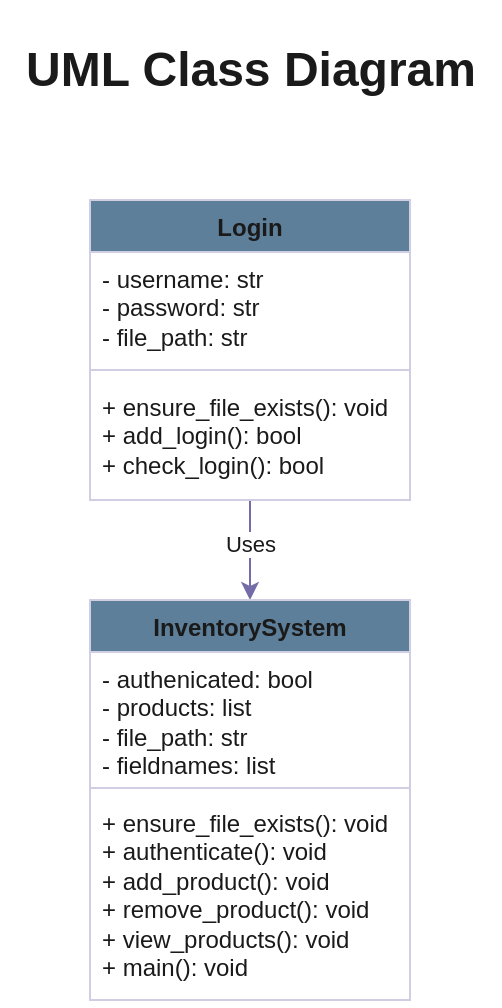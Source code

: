 <mxfile version="26.0.16">
  <diagram id="C5RBs43oDa-KdzZeNtuy" name="Page-1">
    <mxGraphModel grid="1" page="1" gridSize="10" guides="1" tooltips="1" connect="1" arrows="1" fold="1" pageScale="1" pageWidth="827" pageHeight="1169" math="0" shadow="0">
      <root>
        <mxCell id="WIyWlLk6GJQsqaUBKTNV-0" />
        <mxCell id="WIyWlLk6GJQsqaUBKTNV-1" parent="WIyWlLk6GJQsqaUBKTNV-0" />
        <mxCell id="U1ccX35nyrlP7otJop7h-27" style="edgeStyle=orthogonalEdgeStyle;rounded=0;orthogonalLoop=1;jettySize=auto;html=1;entryX=0.5;entryY=0;entryDx=0;entryDy=0;labelBackgroundColor=none;strokeColor=#736CA8;fontColor=default;" edge="1" parent="WIyWlLk6GJQsqaUBKTNV-1" source="U1ccX35nyrlP7otJop7h-12" target="U1ccX35nyrlP7otJop7h-18">
          <mxGeometry relative="1" as="geometry" />
        </mxCell>
        <mxCell id="U1ccX35nyrlP7otJop7h-30" value="Uses" style="edgeLabel;html=1;align=center;verticalAlign=middle;resizable=0;points=[];strokeColor=#D0CEE2;fontColor=#1A1A1A;fillColor=#5D7F99;" connectable="0" vertex="1" parent="U1ccX35nyrlP7otJop7h-27">
          <mxGeometry x="-0.12" relative="1" as="geometry">
            <mxPoint as="offset" />
          </mxGeometry>
        </mxCell>
        <mxCell id="U1ccX35nyrlP7otJop7h-12" value="Login" style="swimlane;fontStyle=1;align=center;verticalAlign=top;childLayout=stackLayout;horizontal=1;startSize=26;horizontalStack=0;resizeParent=1;resizeParentMax=0;resizeLast=0;collapsible=1;marginBottom=0;whiteSpace=wrap;html=1;labelBackgroundColor=none;fillColor=#5D7F99;strokeColor=#D0CEE2;fontColor=#1A1A1A;" vertex="1" parent="WIyWlLk6GJQsqaUBKTNV-1">
          <mxGeometry x="310" y="130" width="160" height="150" as="geometry" />
        </mxCell>
        <mxCell id="U1ccX35nyrlP7otJop7h-13" value="- username: str&lt;div&gt;- password: str&lt;/div&gt;&lt;div&gt;- file_path: str&lt;/div&gt;" style="text;strokeColor=none;fillColor=none;align=left;verticalAlign=top;spacingLeft=4;spacingRight=4;overflow=hidden;rotatable=0;points=[[0,0.5],[1,0.5]];portConstraint=eastwest;whiteSpace=wrap;html=1;labelBackgroundColor=none;fontColor=#1A1A1A;" vertex="1" parent="U1ccX35nyrlP7otJop7h-12">
          <mxGeometry y="26" width="160" height="54" as="geometry" />
        </mxCell>
        <mxCell id="U1ccX35nyrlP7otJop7h-14" value="" style="line;strokeWidth=1;fillColor=none;align=left;verticalAlign=middle;spacingTop=-1;spacingLeft=3;spacingRight=3;rotatable=0;labelPosition=right;points=[];portConstraint=eastwest;strokeColor=#D0CEE2;labelBackgroundColor=none;fontColor=#1A1A1A;" vertex="1" parent="U1ccX35nyrlP7otJop7h-12">
          <mxGeometry y="80" width="160" height="10" as="geometry" />
        </mxCell>
        <mxCell id="U1ccX35nyrlP7otJop7h-15" value="+ ensure_file_exists(): void&lt;div&gt;+ add_login(): bool&lt;/div&gt;&lt;div&gt;+ check_login(): bool&lt;/div&gt;" style="text;strokeColor=none;fillColor=none;align=left;verticalAlign=top;spacingLeft=4;spacingRight=4;overflow=hidden;rotatable=0;points=[[0,0.5],[1,0.5]];portConstraint=eastwest;whiteSpace=wrap;html=1;labelBackgroundColor=none;fontColor=#1A1A1A;" vertex="1" parent="U1ccX35nyrlP7otJop7h-12">
          <mxGeometry y="90" width="160" height="60" as="geometry" />
        </mxCell>
        <mxCell id="U1ccX35nyrlP7otJop7h-18" value="InventorySystem" style="swimlane;fontStyle=1;align=center;verticalAlign=top;childLayout=stackLayout;horizontal=1;startSize=26;horizontalStack=0;resizeParent=1;resizeParentMax=0;resizeLast=0;collapsible=1;marginBottom=0;whiteSpace=wrap;html=1;labelBackgroundColor=none;fillColor=#5D7F99;strokeColor=#D0CEE2;fontColor=#1A1A1A;" vertex="1" parent="WIyWlLk6GJQsqaUBKTNV-1">
          <mxGeometry x="310" y="330" width="160" height="200" as="geometry" />
        </mxCell>
        <mxCell id="U1ccX35nyrlP7otJop7h-19" value="- authenicated: bool&lt;div&gt;- products: list&lt;/div&gt;&lt;div&gt;- file_path: str&lt;/div&gt;&lt;div&gt;- fieldnames: list&lt;/div&gt;" style="text;strokeColor=none;fillColor=none;align=left;verticalAlign=top;spacingLeft=4;spacingRight=4;overflow=hidden;rotatable=0;points=[[0,0.5],[1,0.5]];portConstraint=eastwest;whiteSpace=wrap;html=1;labelBackgroundColor=none;fontColor=#1A1A1A;" vertex="1" parent="U1ccX35nyrlP7otJop7h-18">
          <mxGeometry y="26" width="160" height="64" as="geometry" />
        </mxCell>
        <mxCell id="U1ccX35nyrlP7otJop7h-20" value="" style="line;strokeWidth=1;fillColor=none;align=left;verticalAlign=middle;spacingTop=-1;spacingLeft=3;spacingRight=3;rotatable=0;labelPosition=right;points=[];portConstraint=eastwest;strokeColor=#D0CEE2;labelBackgroundColor=none;fontColor=#1A1A1A;" vertex="1" parent="U1ccX35nyrlP7otJop7h-18">
          <mxGeometry y="90" width="160" height="8" as="geometry" />
        </mxCell>
        <mxCell id="U1ccX35nyrlP7otJop7h-21" value="+ ensure_file_exists(): void&lt;div&gt;+ authenticate(): void&lt;/div&gt;&lt;div&gt;+ add_product(): void&lt;/div&gt;&lt;div&gt;+ remove_product(): void&lt;/div&gt;&lt;div&gt;+ view_products(): void&lt;/div&gt;&lt;div&gt;+ main(): void&lt;/div&gt;" style="text;strokeColor=none;fillColor=none;align=left;verticalAlign=top;spacingLeft=4;spacingRight=4;overflow=hidden;rotatable=0;points=[[0,0.5],[1,0.5]];portConstraint=eastwest;whiteSpace=wrap;html=1;labelBackgroundColor=none;fontColor=#1A1A1A;" vertex="1" parent="U1ccX35nyrlP7otJop7h-18">
          <mxGeometry y="98" width="160" height="102" as="geometry" />
        </mxCell>
        <mxCell id="U1ccX35nyrlP7otJop7h-28" value="&lt;h1&gt;UML Class Diagram&lt;/h1&gt;" style="text;html=1;align=center;verticalAlign=middle;resizable=0;points=[];autosize=1;strokeColor=none;fillColor=none;labelBackgroundColor=none;fontColor=#1A1A1A;" vertex="1" parent="WIyWlLk6GJQsqaUBKTNV-1">
          <mxGeometry x="265" y="30" width="250" height="70" as="geometry" />
        </mxCell>
      </root>
    </mxGraphModel>
  </diagram>
</mxfile>
